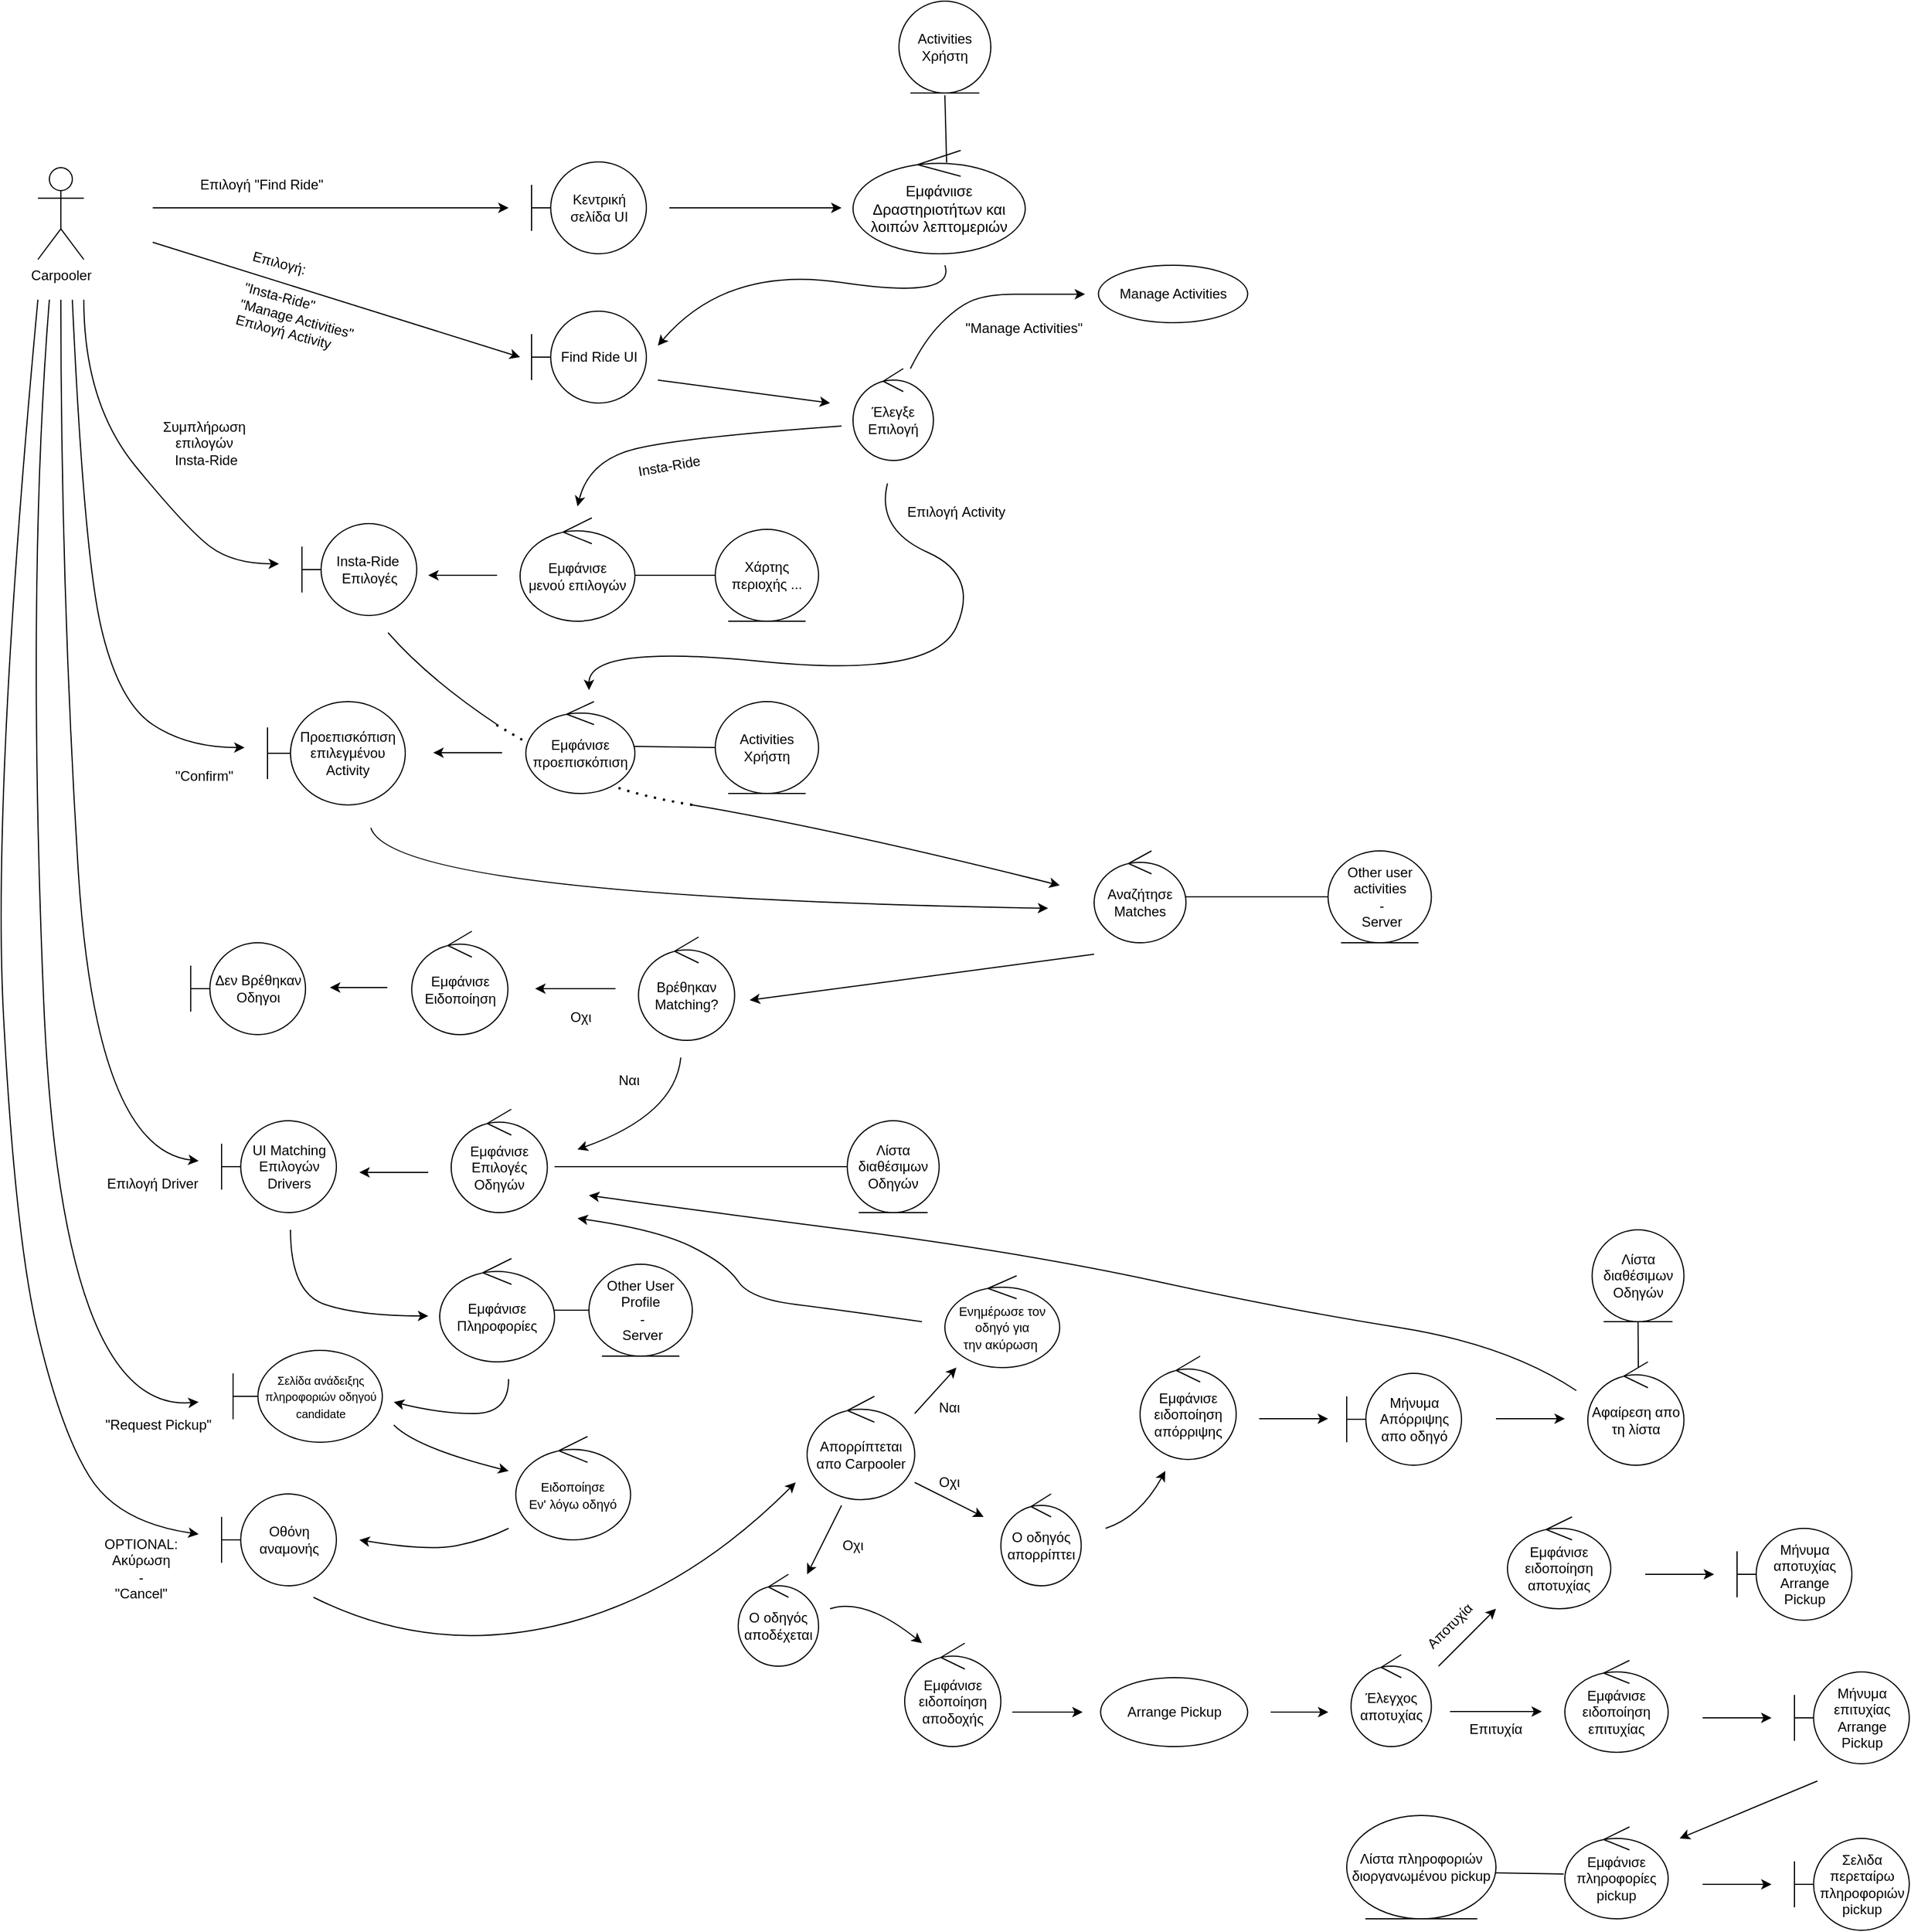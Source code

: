 <mxfile version="26.2.14">
  <diagram name="Page-1" id="xmjsmFQEz73UxvJd8QAu">
    <mxGraphModel dx="1196" dy="1159" grid="1" gridSize="10" guides="1" tooltips="1" connect="1" arrows="1" fold="1" page="1" pageScale="1" pageWidth="850" pageHeight="1100" math="0" shadow="0">
      <root>
        <mxCell id="0" />
        <mxCell id="1" parent="0" />
        <mxCell id="FItJ198MkCB-DSd5qxxd-1" value="Carpooler" style="shape=umlActor;verticalLabelPosition=bottom;verticalAlign=top;html=1;outlineConnect=0;" parent="1" vertex="1">
          <mxGeometry x="250" y="535" width="40" height="80" as="geometry" />
        </mxCell>
        <mxCell id="FItJ198MkCB-DSd5qxxd-3" value="Κεντρική σελίδα UI" style="shape=umlBoundary;whiteSpace=wrap;html=1;" parent="1" vertex="1">
          <mxGeometry x="680" y="530" width="100" height="80" as="geometry" />
        </mxCell>
        <mxCell id="FItJ198MkCB-DSd5qxxd-6" value="Activities Χρήστη" style="ellipse;shape=umlEntity;whiteSpace=wrap;html=1;" parent="1" vertex="1">
          <mxGeometry x="1000" y="390" width="80" height="80" as="geometry" />
        </mxCell>
        <mxCell id="FItJ198MkCB-DSd5qxxd-8" value="&lt;font style=&quot;font-size: 13px;&quot;&gt;Εμφάνιισε Δραστηριοτήτων και λοιπών λεπτομεριών&lt;/font&gt;" style="ellipse;shape=umlControl;whiteSpace=wrap;html=1;" parent="1" vertex="1">
          <mxGeometry x="960" y="520" width="150" height="90" as="geometry" />
        </mxCell>
        <mxCell id="FItJ198MkCB-DSd5qxxd-9" value="Find Ride UI" style="shape=umlBoundary;whiteSpace=wrap;html=1;" parent="1" vertex="1">
          <mxGeometry x="680" y="660" width="100" height="80" as="geometry" />
        </mxCell>
        <mxCell id="FItJ198MkCB-DSd5qxxd-10" value="" style="endArrow=classic;html=1;rounded=0;" parent="1" edge="1">
          <mxGeometry width="50" height="50" relative="1" as="geometry">
            <mxPoint x="350" y="570" as="sourcePoint" />
            <mxPoint x="660" y="570" as="targetPoint" />
          </mxGeometry>
        </mxCell>
        <mxCell id="FItJ198MkCB-DSd5qxxd-11" value="" style="endArrow=classic;html=1;rounded=0;curved=1;" parent="1" edge="1">
          <mxGeometry width="50" height="50" relative="1" as="geometry">
            <mxPoint x="1040" y="620" as="sourcePoint" />
            <mxPoint x="790" y="690" as="targetPoint" />
            <Array as="points">
              <mxPoint x="1050" y="650" />
              <mxPoint x="850" y="620" />
            </Array>
          </mxGeometry>
        </mxCell>
        <mxCell id="FItJ198MkCB-DSd5qxxd-12" value="" style="endArrow=none;html=1;rounded=0;exitX=0.55;exitY=0.106;exitDx=0;exitDy=0;exitPerimeter=0;entryX=0.5;entryY=1;entryDx=0;entryDy=0;" parent="1" edge="1">
          <mxGeometry width="50" height="50" relative="1" as="geometry">
            <mxPoint x="1041.5" y="530.48" as="sourcePoint" />
            <mxPoint x="1040.0" y="472" as="targetPoint" />
          </mxGeometry>
        </mxCell>
        <mxCell id="42Qcf_KdivL-CxCC4_jz-1" value="Επιλογή &quot;Find Ride&quot;" style="text;html=1;align=center;verticalAlign=middle;whiteSpace=wrap;rounded=0;" parent="1" vertex="1">
          <mxGeometry x="390" y="535" width="110" height="30" as="geometry" />
        </mxCell>
        <mxCell id="42Qcf_KdivL-CxCC4_jz-2" value="" style="endArrow=classic;html=1;rounded=0;" parent="1" edge="1">
          <mxGeometry width="50" height="50" relative="1" as="geometry">
            <mxPoint x="800" y="570" as="sourcePoint" />
            <mxPoint x="950" y="570" as="targetPoint" />
          </mxGeometry>
        </mxCell>
        <mxCell id="42Qcf_KdivL-CxCC4_jz-3" value="" style="endArrow=classic;html=1;rounded=0;" parent="1" edge="1">
          <mxGeometry width="50" height="50" relative="1" as="geometry">
            <mxPoint x="350" y="600" as="sourcePoint" />
            <mxPoint x="670" y="700" as="targetPoint" />
          </mxGeometry>
        </mxCell>
        <mxCell id="42Qcf_KdivL-CxCC4_jz-4" value="Επιλογή:&lt;div&gt;&lt;br&gt;&quot;Insta-Ride&quot;&lt;br&gt;&quot;Manage Activities&quot;&lt;br&gt;Επιλογή Activity&lt;/div&gt;" style="text;html=1;align=left;verticalAlign=middle;whiteSpace=wrap;rounded=0;rotation=15;" parent="1" vertex="1">
          <mxGeometry x="425" y="620" width="162.5" height="80" as="geometry" />
        </mxCell>
        <mxCell id="42Qcf_KdivL-CxCC4_jz-5" value="Έλεγξε Επιλογή" style="ellipse;shape=umlControl;whiteSpace=wrap;html=1;" parent="1" vertex="1">
          <mxGeometry x="960" y="710" width="70" height="80" as="geometry" />
        </mxCell>
        <mxCell id="42Qcf_KdivL-CxCC4_jz-6" value="" style="endArrow=classic;html=1;rounded=0;" parent="1" edge="1">
          <mxGeometry width="50" height="50" relative="1" as="geometry">
            <mxPoint x="790" y="720" as="sourcePoint" />
            <mxPoint x="940" y="740" as="targetPoint" />
          </mxGeometry>
        </mxCell>
        <mxCell id="42Qcf_KdivL-CxCC4_jz-7" value="" style="endArrow=classic;html=1;rounded=0;curved=1;" parent="1" edge="1">
          <mxGeometry width="50" height="50" relative="1" as="geometry">
            <mxPoint x="950" y="760" as="sourcePoint" />
            <mxPoint x="720" y="830" as="targetPoint" />
            <Array as="points">
              <mxPoint x="810" y="770" />
              <mxPoint x="730" y="790" />
            </Array>
          </mxGeometry>
        </mxCell>
        <mxCell id="42Qcf_KdivL-CxCC4_jz-8" value="Insta-Ride" style="text;html=1;align=center;verticalAlign=middle;whiteSpace=wrap;rounded=0;rotation=-10;" parent="1" vertex="1">
          <mxGeometry x="770" y="780" width="60" height="30" as="geometry" />
        </mxCell>
        <mxCell id="42Qcf_KdivL-CxCC4_jz-9" value="Εμφάνισε&lt;br&gt;μενού επιλογών" style="ellipse;shape=umlControl;whiteSpace=wrap;html=1;" parent="1" vertex="1">
          <mxGeometry x="670" y="840" width="100" height="90" as="geometry" />
        </mxCell>
        <mxCell id="42Qcf_KdivL-CxCC4_jz-10" value="Χάρτης περιοχής ..." style="ellipse;shape=umlEntity;whiteSpace=wrap;html=1;" parent="1" vertex="1">
          <mxGeometry x="840" y="850" width="90" height="80" as="geometry" />
        </mxCell>
        <mxCell id="42Qcf_KdivL-CxCC4_jz-11" value="" style="endArrow=none;html=1;rounded=0;entryX=0;entryY=0.5;entryDx=0;entryDy=0;" parent="1" target="42Qcf_KdivL-CxCC4_jz-10" edge="1">
          <mxGeometry width="50" height="50" relative="1" as="geometry">
            <mxPoint x="770" y="890" as="sourcePoint" />
            <mxPoint x="590.0" y="890" as="targetPoint" />
          </mxGeometry>
        </mxCell>
        <mxCell id="42Qcf_KdivL-CxCC4_jz-12" value="" style="endArrow=classic;html=1;rounded=0;" parent="1" edge="1">
          <mxGeometry width="50" height="50" relative="1" as="geometry">
            <mxPoint x="650" y="890" as="sourcePoint" />
            <mxPoint x="590" y="890" as="targetPoint" />
          </mxGeometry>
        </mxCell>
        <mxCell id="42Qcf_KdivL-CxCC4_jz-13" value="Insta-Ride&amp;nbsp;&lt;br&gt;Επιλογές" style="shape=umlBoundary;whiteSpace=wrap;html=1;" parent="1" vertex="1">
          <mxGeometry x="480" y="845" width="100" height="80" as="geometry" />
        </mxCell>
        <mxCell id="42Qcf_KdivL-CxCC4_jz-14" value="" style="endArrow=classic;html=1;rounded=0;curved=1;" parent="1" edge="1">
          <mxGeometry width="50" height="50" relative="1" as="geometry">
            <mxPoint x="290" y="650" as="sourcePoint" />
            <mxPoint x="460" y="880" as="targetPoint" />
            <Array as="points">
              <mxPoint x="290" y="740" />
              <mxPoint x="380" y="850" />
              <mxPoint x="420" y="880" />
            </Array>
          </mxGeometry>
        </mxCell>
        <mxCell id="42Qcf_KdivL-CxCC4_jz-15" value="Συμπλήρωση επιλογών&lt;div&gt;&amp;nbsp;Insta-Ride&lt;/div&gt;" style="text;html=1;align=center;verticalAlign=middle;whiteSpace=wrap;rounded=0;" parent="1" vertex="1">
          <mxGeometry x="340" y="750" width="110" height="50" as="geometry" />
        </mxCell>
        <mxCell id="42Qcf_KdivL-CxCC4_jz-16" value="" style="endArrow=classic;html=1;rounded=0;curved=1;" parent="1" edge="1">
          <mxGeometry width="50" height="50" relative="1" as="geometry">
            <mxPoint x="540" y="1110" as="sourcePoint" />
            <mxPoint x="1130" y="1180" as="targetPoint" />
            <Array as="points">
              <mxPoint x="560" y="1170" />
            </Array>
          </mxGeometry>
        </mxCell>
        <mxCell id="42Qcf_KdivL-CxCC4_jz-17" value="Αναζήτησε Matches" style="ellipse;shape=umlControl;whiteSpace=wrap;html=1;" parent="1" vertex="1">
          <mxGeometry x="1170" y="1130" width="80" height="80" as="geometry" />
        </mxCell>
        <mxCell id="42Qcf_KdivL-CxCC4_jz-18" value="Other user activities&lt;div&gt;&amp;nbsp;-&lt;/div&gt;&lt;div&gt;&amp;nbsp;Server&lt;/div&gt;" style="ellipse;shape=umlEntity;whiteSpace=wrap;html=1;" parent="1" vertex="1">
          <mxGeometry x="1373.75" y="1130" width="90" height="80" as="geometry" />
        </mxCell>
        <mxCell id="42Qcf_KdivL-CxCC4_jz-19" value="" style="endArrow=none;html=1;rounded=0;exitX=0;exitY=0.5;exitDx=0;exitDy=0;" parent="1" source="42Qcf_KdivL-CxCC4_jz-18" edge="1">
          <mxGeometry width="50" height="50" relative="1" as="geometry">
            <mxPoint x="1250.34" y="1230" as="sourcePoint" />
            <mxPoint x="1250" y="1170" as="targetPoint" />
          </mxGeometry>
        </mxCell>
        <mxCell id="42Qcf_KdivL-CxCC4_jz-20" value="Βρέθηκαν Matching?" style="ellipse;shape=umlControl;whiteSpace=wrap;html=1;" parent="1" vertex="1">
          <mxGeometry x="773.13" y="1205" width="83.75" height="90" as="geometry" />
        </mxCell>
        <mxCell id="42Qcf_KdivL-CxCC4_jz-22" value="" style="endArrow=classic;html=1;rounded=0;" parent="1" edge="1">
          <mxGeometry width="50" height="50" relative="1" as="geometry">
            <mxPoint x="753.13" y="1250" as="sourcePoint" />
            <mxPoint x="683.13" y="1250" as="targetPoint" />
          </mxGeometry>
        </mxCell>
        <mxCell id="42Qcf_KdivL-CxCC4_jz-23" value="Δεν Βρέθηκαν Οδηγοι" style="shape=umlBoundary;whiteSpace=wrap;html=1;" parent="1" vertex="1">
          <mxGeometry x="383.13" y="1210" width="100" height="80" as="geometry" />
        </mxCell>
        <mxCell id="42Qcf_KdivL-CxCC4_jz-25" value="" style="endArrow=classic;html=1;rounded=0;" parent="1" edge="1">
          <mxGeometry width="50" height="50" relative="1" as="geometry">
            <mxPoint x="554.38" y="1249" as="sourcePoint" />
            <mxPoint x="504.38" y="1249" as="targetPoint" />
          </mxGeometry>
        </mxCell>
        <mxCell id="42Qcf_KdivL-CxCC4_jz-27" value="UI Matching Επιλογών Drivers" style="shape=umlBoundary;whiteSpace=wrap;html=1;" parent="1" vertex="1">
          <mxGeometry x="410" y="1365" width="100" height="80" as="geometry" />
        </mxCell>
        <mxCell id="42Qcf_KdivL-CxCC4_jz-28" value="" style="endArrow=classic;html=1;rounded=0;curved=1;" parent="1" edge="1">
          <mxGeometry width="50" height="50" relative="1" as="geometry">
            <mxPoint x="810" y="1310" as="sourcePoint" />
            <mxPoint x="720" y="1390" as="targetPoint" />
            <Array as="points">
              <mxPoint x="805" y="1360" />
            </Array>
          </mxGeometry>
        </mxCell>
        <mxCell id="42Qcf_KdivL-CxCC4_jz-29" value="Εμφάνισε&lt;br&gt;Ειδοποίηση" style="ellipse;shape=umlControl;whiteSpace=wrap;html=1;" parent="1" vertex="1">
          <mxGeometry x="575.63" y="1200" width="83.75" height="90" as="geometry" />
        </mxCell>
        <mxCell id="42Qcf_KdivL-CxCC4_jz-30" value="&lt;div&gt;Εμφάνισε Επιλογές&lt;br&gt;Οδηγών&lt;/div&gt;" style="ellipse;shape=umlControl;whiteSpace=wrap;html=1;" parent="1" vertex="1">
          <mxGeometry x="610" y="1355" width="83.75" height="90" as="geometry" />
        </mxCell>
        <mxCell id="42Qcf_KdivL-CxCC4_jz-31" value="" style="endArrow=classic;html=1;rounded=0;" parent="1" edge="1">
          <mxGeometry width="50" height="50" relative="1" as="geometry">
            <mxPoint x="590" y="1410" as="sourcePoint" />
            <mxPoint x="530" y="1410" as="targetPoint" />
          </mxGeometry>
        </mxCell>
        <mxCell id="42Qcf_KdivL-CxCC4_jz-32" value="" style="endArrow=classic;html=1;rounded=0;curved=1;" parent="1" edge="1">
          <mxGeometry width="50" height="50" relative="1" as="geometry">
            <mxPoint x="270" y="650" as="sourcePoint" />
            <mxPoint x="390" y="1400" as="targetPoint" />
            <Array as="points">
              <mxPoint x="270" y="899.63" />
              <mxPoint x="300" y="1390" />
            </Array>
          </mxGeometry>
        </mxCell>
        <mxCell id="42Qcf_KdivL-CxCC4_jz-33" value="Επιλογή Driver" style="text;html=1;align=center;verticalAlign=middle;whiteSpace=wrap;rounded=0;" parent="1" vertex="1">
          <mxGeometry x="295" y="1395" width="110" height="50" as="geometry" />
        </mxCell>
        <mxCell id="42Qcf_KdivL-CxCC4_jz-35" value="Οχι" style="text;html=1;align=center;verticalAlign=middle;whiteSpace=wrap;rounded=0;" parent="1" vertex="1">
          <mxGeometry x="693.13" y="1260" width="60" height="30" as="geometry" />
        </mxCell>
        <mxCell id="42Qcf_KdivL-CxCC4_jz-36" value="Ναι" style="text;html=1;align=center;verticalAlign=middle;whiteSpace=wrap;rounded=0;" parent="1" vertex="1">
          <mxGeometry x="730" y="1310" width="70" height="40" as="geometry" />
        </mxCell>
        <mxCell id="42Qcf_KdivL-CxCC4_jz-38" value="Εμφάνισε Πληροφορίες" style="ellipse;shape=umlControl;whiteSpace=wrap;html=1;" parent="1" vertex="1">
          <mxGeometry x="600" y="1485" width="100" height="90" as="geometry" />
        </mxCell>
        <mxCell id="42Qcf_KdivL-CxCC4_jz-39" value="&lt;div&gt;&lt;div&gt;Other User&lt;/div&gt;&lt;div&gt;Profile&lt;br&gt;&amp;nbsp;-&lt;/div&gt;&lt;div&gt;&amp;nbsp;Server&lt;/div&gt;&lt;/div&gt;" style="ellipse;shape=umlEntity;whiteSpace=wrap;html=1;" parent="1" vertex="1">
          <mxGeometry x="730" y="1490" width="90" height="80" as="geometry" />
        </mxCell>
        <mxCell id="42Qcf_KdivL-CxCC4_jz-41" value="&lt;font style=&quot;font-size: 10px;&quot;&gt;Σελίδα ανάδειξης πληροφοριών οδηγού candidate&lt;/font&gt;" style="shape=umlBoundary;whiteSpace=wrap;html=1;" parent="1" vertex="1">
          <mxGeometry x="420" y="1565" width="130" height="80" as="geometry" />
        </mxCell>
        <mxCell id="42Qcf_KdivL-CxCC4_jz-43" value="" style="endArrow=none;html=1;rounded=0;exitX=0;exitY=0.5;exitDx=0;exitDy=0;" parent="1" source="42Qcf_KdivL-CxCC4_jz-39" target="42Qcf_KdivL-CxCC4_jz-38" edge="1">
          <mxGeometry width="50" height="50" relative="1" as="geometry">
            <mxPoint x="820" y="1535" as="sourcePoint" />
            <mxPoint x="696.25" y="1535" as="targetPoint" />
          </mxGeometry>
        </mxCell>
        <mxCell id="42Qcf_KdivL-CxCC4_jz-45" value="" style="endArrow=classic;html=1;rounded=0;curved=1;" parent="1" edge="1">
          <mxGeometry width="50" height="50" relative="1" as="geometry">
            <mxPoint x="260" y="650" as="sourcePoint" />
            <mxPoint x="390" y="1610" as="targetPoint" />
            <Array as="points">
              <mxPoint x="240" y="899.63" />
              <mxPoint x="270" y="1620" />
            </Array>
          </mxGeometry>
        </mxCell>
        <mxCell id="42Qcf_KdivL-CxCC4_jz-46" value="&quot;Request Pickup&quot;" style="text;html=1;align=center;verticalAlign=middle;whiteSpace=wrap;rounded=0;" parent="1" vertex="1">
          <mxGeometry x="300" y="1605" width="110" height="50" as="geometry" />
        </mxCell>
        <mxCell id="42Qcf_KdivL-CxCC4_jz-48" value="&lt;font style=&quot;font-size: 11px;&quot;&gt;Ειδοποίησε&lt;br&gt;Εν&#39; λόγω οδηγό&lt;/font&gt;" style="ellipse;shape=umlControl;whiteSpace=wrap;html=1;" parent="1" vertex="1">
          <mxGeometry x="666.25" y="1640" width="100" height="90" as="geometry" />
        </mxCell>
        <mxCell id="42Qcf_KdivL-CxCC4_jz-49" value="" style="endArrow=classic;html=1;rounded=0;curved=1;" parent="1" edge="1">
          <mxGeometry width="50" height="50" relative="1" as="geometry">
            <mxPoint x="560" y="1630" as="sourcePoint" />
            <mxPoint x="660" y="1670" as="targetPoint" />
            <Array as="points">
              <mxPoint x="580" y="1650" />
            </Array>
          </mxGeometry>
        </mxCell>
        <mxCell id="42Qcf_KdivL-CxCC4_jz-50" value="" style="endArrow=classic;html=1;rounded=0;curved=1;" parent="1" edge="1">
          <mxGeometry width="50" height="50" relative="1" as="geometry">
            <mxPoint x="660" y="1720" as="sourcePoint" />
            <mxPoint x="530" y="1730" as="targetPoint" />
            <Array as="points">
              <mxPoint x="640" y="1730" />
              <mxPoint x="590" y="1740" />
            </Array>
          </mxGeometry>
        </mxCell>
        <mxCell id="42Qcf_KdivL-CxCC4_jz-51" value="Οθόνη αναμονής" style="shape=umlBoundary;whiteSpace=wrap;html=1;" parent="1" vertex="1">
          <mxGeometry x="410" y="1690" width="100" height="80" as="geometry" />
        </mxCell>
        <mxCell id="42Qcf_KdivL-CxCC4_jz-53" value="Ο οδηγός αποδέχεται" style="ellipse;shape=umlControl;whiteSpace=wrap;html=1;" parent="1" vertex="1">
          <mxGeometry x="860" y="1760" width="70" height="80" as="geometry" />
        </mxCell>
        <mxCell id="42Qcf_KdivL-CxCC4_jz-54" value="Ο οδηγός απορρίπτει" style="ellipse;shape=umlControl;whiteSpace=wrap;html=1;" parent="1" vertex="1">
          <mxGeometry x="1088.75" y="1690" width="70" height="80" as="geometry" />
        </mxCell>
        <mxCell id="42Qcf_KdivL-CxCC4_jz-58" value="" style="endArrow=classic;html=1;rounded=0;curved=1;" parent="1" edge="1">
          <mxGeometry width="50" height="50" relative="1" as="geometry">
            <mxPoint x="490" y="1780" as="sourcePoint" />
            <mxPoint x="910" y="1680" as="targetPoint" />
            <Array as="points">
              <mxPoint x="590" y="1830" />
              <mxPoint x="810" y="1780" />
            </Array>
          </mxGeometry>
        </mxCell>
        <mxCell id="42Qcf_KdivL-CxCC4_jz-59" value="Απορρίπτεται&lt;br&gt;απο Carpooler" style="ellipse;shape=umlControl;whiteSpace=wrap;html=1;" parent="1" vertex="1">
          <mxGeometry x="920" y="1605" width="93.75" height="90" as="geometry" />
        </mxCell>
        <mxCell id="42Qcf_KdivL-CxCC4_jz-60" value="" style="endArrow=classic;html=1;rounded=0;curved=1;" parent="1" edge="1">
          <mxGeometry width="50" height="50" relative="1" as="geometry">
            <mxPoint x="250" y="650" as="sourcePoint" />
            <mxPoint x="390" y="1725" as="targetPoint" />
            <Array as="points">
              <mxPoint x="210" y="1080" />
              <mxPoint x="230" y="1465" />
              <mxPoint x="270" y="1635" />
              <mxPoint x="320" y="1715" />
            </Array>
          </mxGeometry>
        </mxCell>
        <mxCell id="42Qcf_KdivL-CxCC4_jz-61" value="" style="endArrow=classic;html=1;rounded=0;" parent="1" edge="1">
          <mxGeometry width="50" height="50" relative="1" as="geometry">
            <mxPoint x="1013.75" y="1620" as="sourcePoint" />
            <mxPoint x="1050" y="1580" as="targetPoint" />
          </mxGeometry>
        </mxCell>
        <mxCell id="42Qcf_KdivL-CxCC4_jz-62" value="" style="endArrow=classic;html=1;rounded=0;" parent="1" edge="1">
          <mxGeometry width="50" height="50" relative="1" as="geometry">
            <mxPoint x="1013.75" y="1680" as="sourcePoint" />
            <mxPoint x="1073.75" y="1710" as="targetPoint" />
          </mxGeometry>
        </mxCell>
        <mxCell id="42Qcf_KdivL-CxCC4_jz-63" value="Οχι" style="text;html=1;align=center;verticalAlign=middle;whiteSpace=wrap;rounded=0;" parent="1" vertex="1">
          <mxGeometry x="930" y="1720" width="60" height="30" as="geometry" />
        </mxCell>
        <mxCell id="42Qcf_KdivL-CxCC4_jz-64" value="Οχι" style="text;html=1;align=center;verticalAlign=middle;whiteSpace=wrap;rounded=0;" parent="1" vertex="1">
          <mxGeometry x="1013.75" y="1665" width="60" height="30" as="geometry" />
        </mxCell>
        <mxCell id="42Qcf_KdivL-CxCC4_jz-65" value="Ναι" style="text;html=1;align=center;verticalAlign=middle;whiteSpace=wrap;rounded=0;" parent="1" vertex="1">
          <mxGeometry x="1013.75" y="1600" width="60" height="30" as="geometry" />
        </mxCell>
        <mxCell id="42Qcf_KdivL-CxCC4_jz-67" value="" style="endArrow=classic;html=1;rounded=0;" parent="1" edge="1">
          <mxGeometry width="50" height="50" relative="1" as="geometry">
            <mxPoint x="950" y="1700" as="sourcePoint" />
            <mxPoint x="920" y="1760" as="targetPoint" />
          </mxGeometry>
        </mxCell>
        <mxCell id="42Qcf_KdivL-CxCC4_jz-68" value="&lt;span style=&quot;font-size: 11px;&quot;&gt;Ενημέρωσε τον οδηγό για&lt;br&gt;την ακύρωση&amp;nbsp;&lt;/span&gt;" style="ellipse;shape=umlControl;whiteSpace=wrap;html=1;" parent="1" vertex="1">
          <mxGeometry x="1040" y="1500" width="100" height="80" as="geometry" />
        </mxCell>
        <mxCell id="42Qcf_KdivL-CxCC4_jz-71" value="" style="endArrow=classic;html=1;rounded=0;curved=1;" parent="1" edge="1">
          <mxGeometry width="50" height="50" relative="1" as="geometry">
            <mxPoint x="470" y="1460" as="sourcePoint" />
            <mxPoint x="590" y="1535" as="targetPoint" />
            <Array as="points">
              <mxPoint x="470" y="1515" />
              <mxPoint x="530" y="1535" />
            </Array>
          </mxGeometry>
        </mxCell>
        <mxCell id="42Qcf_KdivL-CxCC4_jz-72" value="" style="endArrow=classic;html=1;rounded=0;curved=1;" parent="1" edge="1">
          <mxGeometry width="50" height="50" relative="1" as="geometry">
            <mxPoint x="660" y="1590" as="sourcePoint" />
            <mxPoint x="560" y="1610" as="targetPoint" />
            <Array as="points">
              <mxPoint x="660" y="1620" />
              <mxPoint x="600" y="1620" />
            </Array>
          </mxGeometry>
        </mxCell>
        <mxCell id="42Qcf_KdivL-CxCC4_jz-76" value="" style="endArrow=classic;html=1;rounded=0;curved=1;" parent="1" edge="1">
          <mxGeometry width="50" height="50" relative="1" as="geometry">
            <mxPoint x="1010.003" y="709.999" as="sourcePoint" />
            <mxPoint x="1162.13" y="645.2" as="targetPoint" />
            <Array as="points">
              <mxPoint x="1022.13" y="685.2" />
              <mxPoint x="1052.13" y="655.2" />
              <mxPoint x="1078.38" y="645.2" />
              <mxPoint x="1122.13" y="645.2" />
            </Array>
          </mxGeometry>
        </mxCell>
        <mxCell id="42Qcf_KdivL-CxCC4_jz-77" value="&quot;Manage Activities&quot;" style="text;html=1;align=center;verticalAlign=middle;whiteSpace=wrap;rounded=0;rotation=0;" parent="1" vertex="1">
          <mxGeometry x="1043.75" y="660" width="130" height="30" as="geometry" />
        </mxCell>
        <mxCell id="42Qcf_KdivL-CxCC4_jz-78" value="Manage Activities" style="ellipse;whiteSpace=wrap;html=1;" parent="1" vertex="1">
          <mxGeometry x="1173.75" y="620" width="130" height="50" as="geometry" />
        </mxCell>
        <mxCell id="NABKonEqtzCEHzalsWoi-16" value="" style="endArrow=classic;html=1;rounded=0;curved=1;" parent="1" edge="1">
          <mxGeometry width="50" height="50" relative="1" as="geometry">
            <mxPoint x="990" y="810" as="sourcePoint" />
            <mxPoint x="730" y="990" as="targetPoint" />
            <Array as="points">
              <mxPoint x="980" y="850" />
              <mxPoint x="1070" y="890" />
              <mxPoint x="1030" y="980" />
              <mxPoint x="730" y="950" />
            </Array>
          </mxGeometry>
        </mxCell>
        <mxCell id="NABKonEqtzCEHzalsWoi-17" value="Επιλογή Activity" style="text;html=1;align=center;verticalAlign=middle;whiteSpace=wrap;rounded=0;rotation=0;" parent="1" vertex="1">
          <mxGeometry x="990" y="820" width="120" height="30" as="geometry" />
        </mxCell>
        <mxCell id="NABKonEqtzCEHzalsWoi-19" value="Προεπισκόπιση&lt;br&gt;επιλεγμένου Activity" style="shape=umlBoundary;whiteSpace=wrap;html=1;" parent="1" vertex="1">
          <mxGeometry x="450" y="1000" width="120" height="90" as="geometry" />
        </mxCell>
        <mxCell id="NABKonEqtzCEHzalsWoi-21" value="Activities Χρήστη" style="ellipse;shape=umlEntity;whiteSpace=wrap;html=1;" parent="1" vertex="1">
          <mxGeometry x="840" y="1000" width="90" height="80" as="geometry" />
        </mxCell>
        <mxCell id="NABKonEqtzCEHzalsWoi-22" value="" style="endArrow=none;html=1;rounded=0;exitX=0.996;exitY=0.488;exitDx=0;exitDy=0;exitPerimeter=0;entryX=0;entryY=0.5;entryDx=0;entryDy=0;" parent="1" source="NABKonEqtzCEHzalsWoi-18" target="NABKonEqtzCEHzalsWoi-21" edge="1">
          <mxGeometry width="50" height="50" relative="1" as="geometry">
            <mxPoint x="646.02" y="1110" as="sourcePoint" />
            <mxPoint x="840" y="1060" as="targetPoint" />
          </mxGeometry>
        </mxCell>
        <mxCell id="NABKonEqtzCEHzalsWoi-23" value="OPTIONAL: Ακύρωση&lt;br&gt;-&lt;br&gt;&quot;Cancel&quot;" style="text;html=1;align=center;verticalAlign=middle;whiteSpace=wrap;rounded=0;" parent="1" vertex="1">
          <mxGeometry x="310" y="1720" width="60" height="70" as="geometry" />
        </mxCell>
        <mxCell id="NABKonEqtzCEHzalsWoi-25" value="" style="endArrow=classic;html=1;rounded=0;" parent="1" edge="1">
          <mxGeometry width="50" height="50" relative="1" as="geometry">
            <mxPoint x="654.38" y="1044.5" as="sourcePoint" />
            <mxPoint x="594.38" y="1044.5" as="targetPoint" />
          </mxGeometry>
        </mxCell>
        <mxCell id="NABKonEqtzCEHzalsWoi-26" value="" style="endArrow=classic;html=1;rounded=0;curved=1;" parent="1" edge="1">
          <mxGeometry width="50" height="50" relative="1" as="geometry">
            <mxPoint x="280" y="650" as="sourcePoint" />
            <mxPoint x="430" y="1040" as="targetPoint" />
            <Array as="points">
              <mxPoint x="290" y="870" />
              <mxPoint x="320" y="1000" />
              <mxPoint x="380" y="1040" />
            </Array>
          </mxGeometry>
        </mxCell>
        <mxCell id="NABKonEqtzCEHzalsWoi-27" value="&quot;Confirm&quot;" style="text;html=1;align=center;verticalAlign=middle;whiteSpace=wrap;rounded=0;" parent="1" vertex="1">
          <mxGeometry x="340" y="1040" width="110" height="50" as="geometry" />
        </mxCell>
        <mxCell id="NABKonEqtzCEHzalsWoi-34" value="" style="endArrow=none;html=1;rounded=0;curved=1;" parent="1" edge="1">
          <mxGeometry width="50" height="50" relative="1" as="geometry">
            <mxPoint x="650" y="1020" as="sourcePoint" />
            <mxPoint x="555" y="940" as="targetPoint" />
            <Array as="points">
              <mxPoint x="590" y="980" />
            </Array>
          </mxGeometry>
        </mxCell>
        <mxCell id="NABKonEqtzCEHzalsWoi-35" value="" style="endArrow=classic;html=1;rounded=0;curved=1;" parent="1" edge="1">
          <mxGeometry width="50" height="50" relative="1" as="geometry">
            <mxPoint x="820" y="1090" as="sourcePoint" />
            <mxPoint x="1140" y="1160" as="targetPoint" />
            <Array as="points">
              <mxPoint x="940" y="1110" />
            </Array>
          </mxGeometry>
        </mxCell>
        <mxCell id="NABKonEqtzCEHzalsWoi-36" value="" style="endArrow=none;dashed=1;html=1;dashPattern=1 3;strokeWidth=2;rounded=0;curved=1;" parent="1" edge="1">
          <mxGeometry width="50" height="50" relative="1" as="geometry">
            <mxPoint x="820" y="1090" as="sourcePoint" />
            <mxPoint x="649" y="1020" as="targetPoint" />
            <Array as="points">
              <mxPoint x="760" y="1080" />
              <mxPoint x="700" y="1050" />
            </Array>
          </mxGeometry>
        </mxCell>
        <mxCell id="NABKonEqtzCEHzalsWoi-18" value="Εμφάνισε&lt;br&gt;προεπισκόπιση" style="ellipse;shape=umlControl;whiteSpace=wrap;html=1;" parent="1" vertex="1">
          <mxGeometry x="675" y="1000" width="95" height="80" as="geometry" />
        </mxCell>
        <mxCell id="NABKonEqtzCEHzalsWoi-37" value="" style="endArrow=classic;html=1;rounded=0;" parent="1" edge="1">
          <mxGeometry width="50" height="50" relative="1" as="geometry">
            <mxPoint x="1170" y="1220" as="sourcePoint" />
            <mxPoint x="870" y="1260" as="targetPoint" />
          </mxGeometry>
        </mxCell>
        <mxCell id="NABKonEqtzCEHzalsWoi-38" value="" style="endArrow=classic;html=1;rounded=0;curved=1;" parent="1" edge="1">
          <mxGeometry width="50" height="50" relative="1" as="geometry">
            <mxPoint x="1180" y="1720" as="sourcePoint" />
            <mxPoint x="1232" y="1670" as="targetPoint" />
            <Array as="points">
              <mxPoint x="1210" y="1710" />
            </Array>
          </mxGeometry>
        </mxCell>
        <mxCell id="NABKonEqtzCEHzalsWoi-39" value="Εμφάνισε&lt;br&gt;ειδοποίηση&lt;br&gt;απόρριψης" style="ellipse;shape=umlControl;whiteSpace=wrap;html=1;" parent="1" vertex="1">
          <mxGeometry x="1210" y="1570" width="83.75" height="90" as="geometry" />
        </mxCell>
        <mxCell id="NABKonEqtzCEHzalsWoi-40" value="Μήνυμα Απόρριψης απο οδηγό" style="shape=umlBoundary;whiteSpace=wrap;html=1;" parent="1" vertex="1">
          <mxGeometry x="1390" y="1585" width="100" height="80" as="geometry" />
        </mxCell>
        <mxCell id="NABKonEqtzCEHzalsWoi-41" value="" style="endArrow=classic;html=1;rounded=0;" parent="1" edge="1">
          <mxGeometry width="50" height="50" relative="1" as="geometry">
            <mxPoint x="1313.75" y="1624.5" as="sourcePoint" />
            <mxPoint x="1373.75" y="1624.5" as="targetPoint" />
          </mxGeometry>
        </mxCell>
        <mxCell id="NABKonEqtzCEHzalsWoi-42" value="" style="endArrow=classic;html=1;rounded=0;" parent="1" edge="1">
          <mxGeometry width="50" height="50" relative="1" as="geometry">
            <mxPoint x="1520" y="1624.5" as="sourcePoint" />
            <mxPoint x="1580" y="1624.5" as="targetPoint" />
          </mxGeometry>
        </mxCell>
        <mxCell id="NABKonEqtzCEHzalsWoi-43" value="Αφαίρεση απο τη λίστα" style="ellipse;shape=umlControl;whiteSpace=wrap;html=1;" parent="1" vertex="1">
          <mxGeometry x="1600" y="1575" width="83.75" height="90" as="geometry" />
        </mxCell>
        <mxCell id="NABKonEqtzCEHzalsWoi-44" value="Λίστα διαθέσιμων Οδηγών" style="ellipse;shape=umlEntity;whiteSpace=wrap;html=1;" parent="1" vertex="1">
          <mxGeometry x="1603.75" y="1460" width="80" height="80" as="geometry" />
        </mxCell>
        <mxCell id="NABKonEqtzCEHzalsWoi-45" value="" style="endArrow=none;html=1;rounded=0;entryX=0.5;entryY=1;entryDx=0;entryDy=0;" parent="1" target="NABKonEqtzCEHzalsWoi-44" edge="1">
          <mxGeometry width="50" height="50" relative="1" as="geometry">
            <mxPoint x="1644" y="1580" as="sourcePoint" />
            <mxPoint x="1650" y="1540" as="targetPoint" />
          </mxGeometry>
        </mxCell>
        <mxCell id="NABKonEqtzCEHzalsWoi-46" value="" style="endArrow=none;html=1;rounded=0;exitX=0;exitY=0.5;exitDx=0;exitDy=0;" parent="1" source="NABKonEqtzCEHzalsWoi-47" edge="1">
          <mxGeometry width="50" height="50" relative="1" as="geometry">
            <mxPoint x="950" y="1400" as="sourcePoint" />
            <mxPoint x="700" y="1405" as="targetPoint" />
          </mxGeometry>
        </mxCell>
        <mxCell id="NABKonEqtzCEHzalsWoi-47" value="Λίστα διαθέσιμων Οδηγών" style="ellipse;shape=umlEntity;whiteSpace=wrap;html=1;" parent="1" vertex="1">
          <mxGeometry x="955" y="1365" width="80" height="80" as="geometry" />
        </mxCell>
        <mxCell id="NABKonEqtzCEHzalsWoi-48" value="" style="endArrow=classic;html=1;rounded=0;curved=1;" parent="1" edge="1">
          <mxGeometry width="50" height="50" relative="1" as="geometry">
            <mxPoint x="1020" y="1540" as="sourcePoint" />
            <mxPoint x="720" y="1450" as="targetPoint" />
            <Array as="points">
              <mxPoint x="950" y="1530" />
              <mxPoint x="870" y="1520" />
              <mxPoint x="850" y="1490" />
              <mxPoint x="790" y="1460" />
            </Array>
          </mxGeometry>
        </mxCell>
        <mxCell id="NABKonEqtzCEHzalsWoi-49" value="" style="endArrow=classic;html=1;rounded=0;curved=1;" parent="1" edge="1">
          <mxGeometry width="50" height="50" relative="1" as="geometry">
            <mxPoint x="1590" y="1600" as="sourcePoint" />
            <mxPoint x="730" y="1430" as="targetPoint" />
            <Array as="points">
              <mxPoint x="1530" y="1560" />
              <mxPoint x="1340" y="1530" />
              <mxPoint x="1110" y="1480" />
              <mxPoint x="800" y="1440" />
            </Array>
          </mxGeometry>
        </mxCell>
        <mxCell id="VpCjR_LkkgQVyu6OYKBy-2" value="Εμφάνισε&lt;br&gt;ειδοποίηση&lt;br&gt;αποδοχής" style="ellipse;shape=umlControl;whiteSpace=wrap;html=1;" vertex="1" parent="1">
          <mxGeometry x="1005" y="1820" width="83.75" height="90" as="geometry" />
        </mxCell>
        <mxCell id="VpCjR_LkkgQVyu6OYKBy-4" value="" style="endArrow=classic;html=1;rounded=0;curved=1;" edge="1" parent="1">
          <mxGeometry width="50" height="50" relative="1" as="geometry">
            <mxPoint x="940" y="1790" as="sourcePoint" />
            <mxPoint x="1020" y="1820" as="targetPoint" />
            <Array as="points">
              <mxPoint x="970" y="1780" />
            </Array>
          </mxGeometry>
        </mxCell>
        <mxCell id="VpCjR_LkkgQVyu6OYKBy-6" value="" style="endArrow=classic;html=1;rounded=0;" edge="1" parent="1">
          <mxGeometry width="50" height="50" relative="1" as="geometry">
            <mxPoint x="1098.75" y="1880" as="sourcePoint" />
            <mxPoint x="1160" y="1880" as="targetPoint" />
          </mxGeometry>
        </mxCell>
        <mxCell id="VpCjR_LkkgQVyu6OYKBy-7" value="Arrange Pickup" style="ellipse;whiteSpace=wrap;html=1;" vertex="1" parent="1">
          <mxGeometry x="1175.63" y="1850" width="128.12" height="60" as="geometry" />
        </mxCell>
        <mxCell id="VpCjR_LkkgQVyu6OYKBy-8" value="" style="endArrow=classic;html=1;rounded=0;" edge="1" parent="1">
          <mxGeometry width="50" height="50" relative="1" as="geometry">
            <mxPoint x="1323.75" y="1880" as="sourcePoint" />
            <mxPoint x="1374" y="1880" as="targetPoint" />
          </mxGeometry>
        </mxCell>
        <mxCell id="VpCjR_LkkgQVyu6OYKBy-10" value="Έλεγχος αποτυχίας" style="ellipse;shape=umlControl;whiteSpace=wrap;html=1;" vertex="1" parent="1">
          <mxGeometry x="1393.75" y="1830" width="70" height="80" as="geometry" />
        </mxCell>
        <mxCell id="VpCjR_LkkgQVyu6OYKBy-11" value="" style="endArrow=classic;html=1;rounded=0;" edge="1" parent="1">
          <mxGeometry width="50" height="50" relative="1" as="geometry">
            <mxPoint x="1470" y="1840" as="sourcePoint" />
            <mxPoint x="1520" y="1790" as="targetPoint" />
          </mxGeometry>
        </mxCell>
        <mxCell id="VpCjR_LkkgQVyu6OYKBy-12" value="Εμφάνισε&lt;br&gt;ειδοποίηση αποτυχίας" style="ellipse;shape=umlControl;whiteSpace=wrap;html=1;" vertex="1" parent="1">
          <mxGeometry x="1530" y="1710" width="90" height="80" as="geometry" />
        </mxCell>
        <mxCell id="VpCjR_LkkgQVyu6OYKBy-13" value="" style="endArrow=classic;html=1;rounded=0;" edge="1" parent="1">
          <mxGeometry width="50" height="50" relative="1" as="geometry">
            <mxPoint x="1650" y="1760" as="sourcePoint" />
            <mxPoint x="1710" y="1760" as="targetPoint" />
          </mxGeometry>
        </mxCell>
        <mxCell id="VpCjR_LkkgQVyu6OYKBy-14" value="Μήνυμα αποτυχίας Arrange Pickup" style="shape=umlBoundary;whiteSpace=wrap;html=1;" vertex="1" parent="1">
          <mxGeometry x="1730" y="1720" width="100" height="80" as="geometry" />
        </mxCell>
        <mxCell id="VpCjR_LkkgQVyu6OYKBy-15" value="" style="endArrow=classic;html=1;rounded=0;" edge="1" parent="1">
          <mxGeometry width="50" height="50" relative="1" as="geometry">
            <mxPoint x="1480" y="1879.5" as="sourcePoint" />
            <mxPoint x="1560" y="1879.5" as="targetPoint" />
          </mxGeometry>
        </mxCell>
        <mxCell id="VpCjR_LkkgQVyu6OYKBy-16" value="Αποτυχία" style="text;html=1;align=center;verticalAlign=middle;whiteSpace=wrap;rounded=0;rotation=-45;" vertex="1" parent="1">
          <mxGeometry x="1450" y="1790" width="60" height="30" as="geometry" />
        </mxCell>
        <mxCell id="VpCjR_LkkgQVyu6OYKBy-17" value="Επιτυχία" style="text;html=1;align=center;verticalAlign=middle;whiteSpace=wrap;rounded=0;" vertex="1" parent="1">
          <mxGeometry x="1490" y="1880" width="60" height="30" as="geometry" />
        </mxCell>
        <mxCell id="VpCjR_LkkgQVyu6OYKBy-18" value="Εμφάνισε&lt;br&gt;ειδοποίηση επιτυχίας" style="ellipse;shape=umlControl;whiteSpace=wrap;html=1;" vertex="1" parent="1">
          <mxGeometry x="1580" y="1835" width="90" height="80" as="geometry" />
        </mxCell>
        <mxCell id="VpCjR_LkkgQVyu6OYKBy-19" value="" style="endArrow=classic;html=1;rounded=0;" edge="1" parent="1">
          <mxGeometry width="50" height="50" relative="1" as="geometry">
            <mxPoint x="1700" y="1885" as="sourcePoint" />
            <mxPoint x="1760" y="1885" as="targetPoint" />
          </mxGeometry>
        </mxCell>
        <mxCell id="VpCjR_LkkgQVyu6OYKBy-20" value="Μήνυμα επιτυχίας Arrange Pickup" style="shape=umlBoundary;whiteSpace=wrap;html=1;" vertex="1" parent="1">
          <mxGeometry x="1780" y="1845" width="100" height="80" as="geometry" />
        </mxCell>
        <mxCell id="VpCjR_LkkgQVyu6OYKBy-21" value="Εμφάνισε&lt;br&gt;πληροφορίες pickup" style="ellipse;shape=umlControl;whiteSpace=wrap;html=1;" vertex="1" parent="1">
          <mxGeometry x="1580" y="1980" width="90" height="80" as="geometry" />
        </mxCell>
        <mxCell id="VpCjR_LkkgQVyu6OYKBy-22" value="" style="endArrow=classic;html=1;rounded=0;" edge="1" parent="1">
          <mxGeometry width="50" height="50" relative="1" as="geometry">
            <mxPoint x="1700" y="2030" as="sourcePoint" />
            <mxPoint x="1760" y="2030" as="targetPoint" />
          </mxGeometry>
        </mxCell>
        <mxCell id="VpCjR_LkkgQVyu6OYKBy-23" value="Σελιδα περεταίρω πληροφοριών pickup" style="shape=umlBoundary;whiteSpace=wrap;html=1;" vertex="1" parent="1">
          <mxGeometry x="1780" y="1990" width="100" height="80" as="geometry" />
        </mxCell>
        <mxCell id="VpCjR_LkkgQVyu6OYKBy-24" value="" style="endArrow=classic;html=1;rounded=0;" edge="1" parent="1">
          <mxGeometry width="50" height="50" relative="1" as="geometry">
            <mxPoint x="1800" y="1940" as="sourcePoint" />
            <mxPoint x="1680" y="1990" as="targetPoint" />
          </mxGeometry>
        </mxCell>
        <mxCell id="VpCjR_LkkgQVyu6OYKBy-25" value="Λίστα πληροφοριών διοργανωμένου pickup" style="ellipse;shape=umlEntity;whiteSpace=wrap;html=1;" vertex="1" parent="1">
          <mxGeometry x="1390" y="1970" width="130" height="90" as="geometry" />
        </mxCell>
        <mxCell id="VpCjR_LkkgQVyu6OYKBy-26" value="" style="endArrow=none;html=1;rounded=0;entryX=-0.011;entryY=0.513;entryDx=0;entryDy=0;entryPerimeter=0;" edge="1" parent="1" target="VpCjR_LkkgQVyu6OYKBy-21">
          <mxGeometry width="50" height="50" relative="1" as="geometry">
            <mxPoint x="1520" y="2020" as="sourcePoint" />
            <mxPoint x="1570" y="1970" as="targetPoint" />
          </mxGeometry>
        </mxCell>
      </root>
    </mxGraphModel>
  </diagram>
</mxfile>
